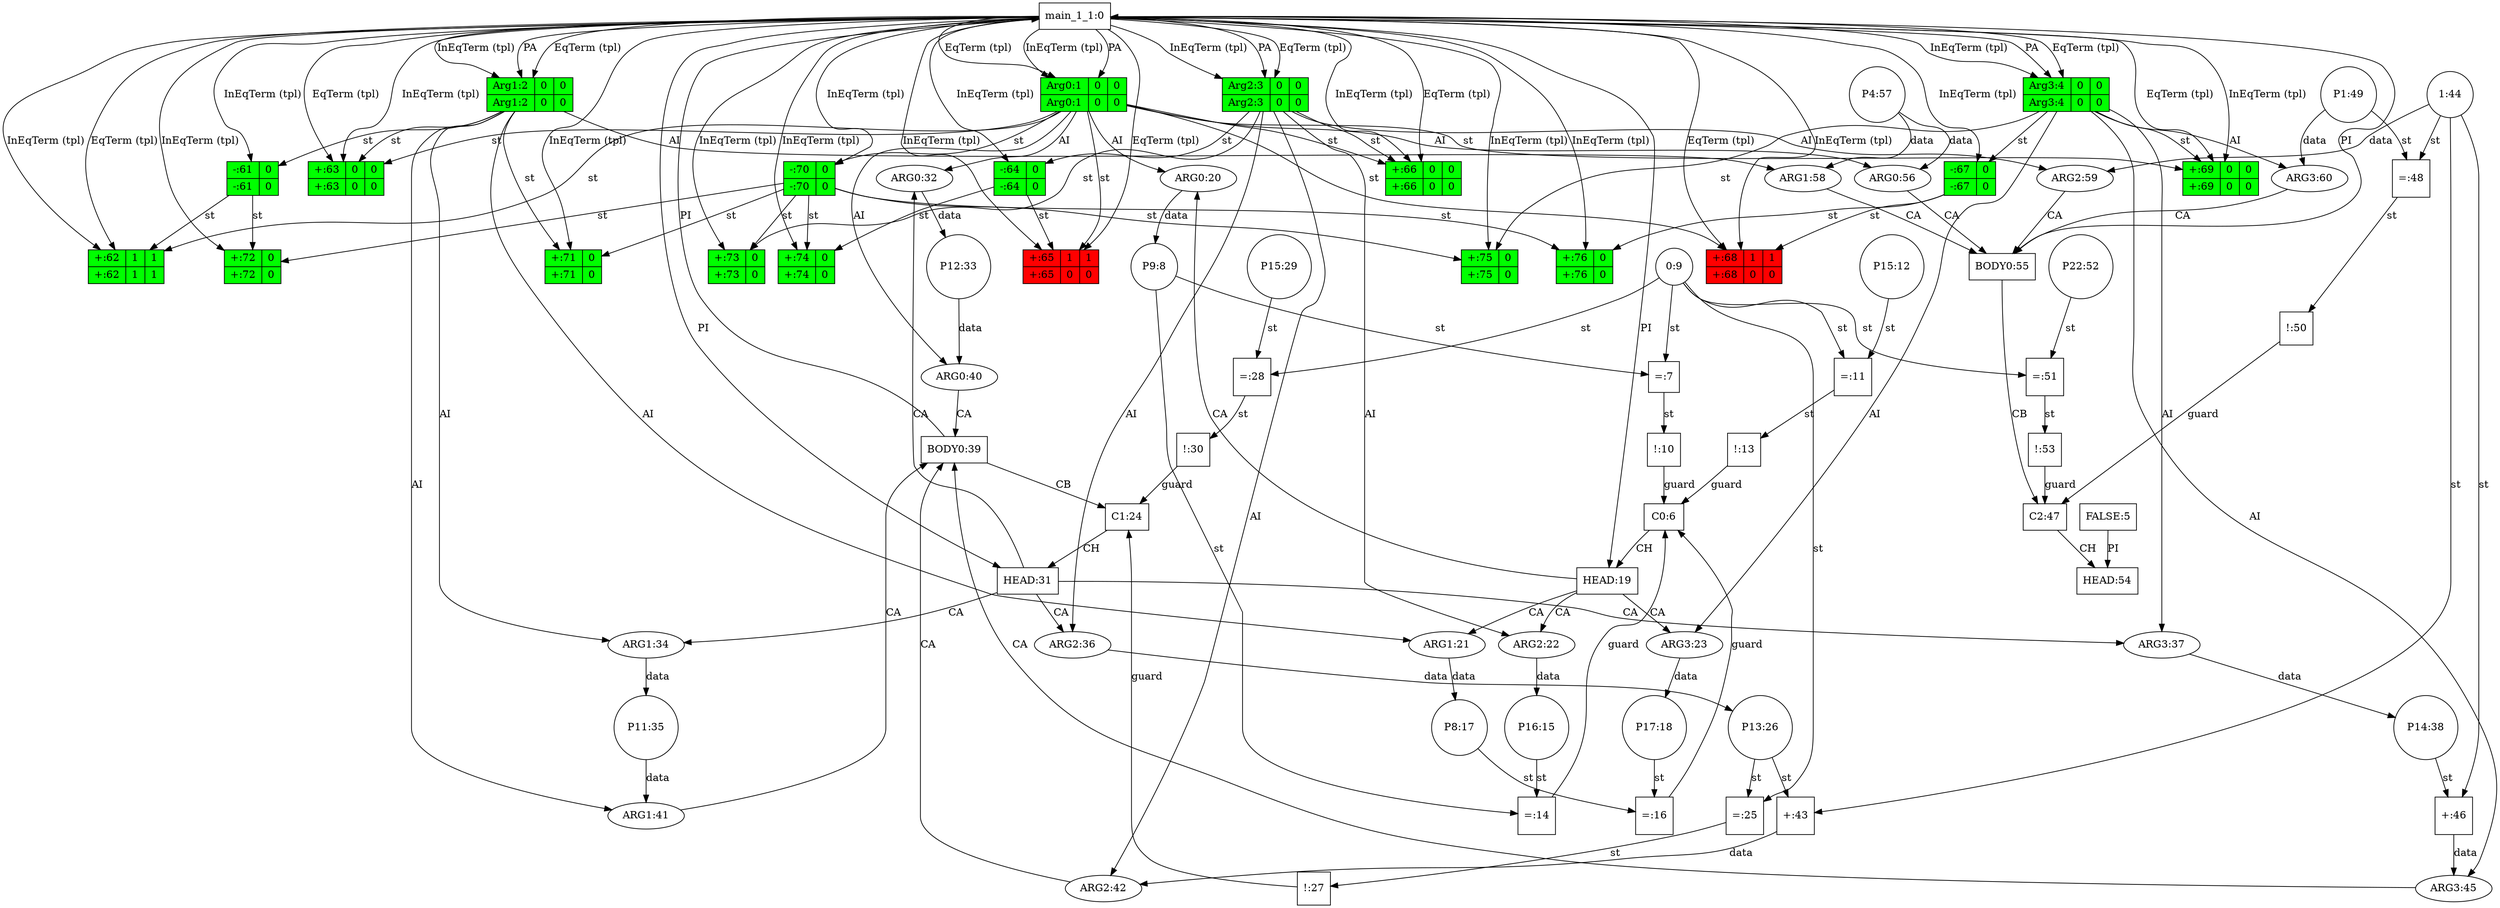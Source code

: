digraph dag { 
"predicate_0" -> "predicateArgument_0" [label="PA"]
"predicate_0" -> "predicateArgument_1" [label="PA"]
"predicate_0" -> "predicateArgument_2" [label="PA"]
"predicate_0" -> "predicateArgument_3" [label="PA"]
"P9_8" -> "=_7" [label="st"]
"0_9" -> "=_7" [label="st"]
"=_7" -> "!_10" [label="st"]
"!_10" -> "clause_0" [label="guard"]
"P15_12" -> "=_11" [label="st"]
"0_9" -> "=_11" [label="st"]
"=_11" -> "!_13" [label="st"]
"!_13" -> "clause_0" [label="guard"]
"P16_15" -> "=_14" [label="st"]
"P9_8" -> "=_14" [label="st"]
"=_14" -> "clause_0" [label="guard"]
"P8_17" -> "=_16" [label="st"]
"P17_18" -> "=_16" [label="st"]
"=_16" -> "clause_0" [label="guard"]
"clause_0" -> "clauseHead_0" [label="CH"]
"predicate_0" -> "clauseHead_0" [label="PI"]
"clauseHead_0" -> "clauseArgument_0" [label="CA"]
"predicateArgument_0" -> "clauseArgument_0" [label="AI"]
"clauseArgument_0" -> "P9_8" [label="data"]
"clauseHead_0" -> "clauseArgument_1" [label="CA"]
"predicateArgument_1" -> "clauseArgument_1" [label="AI"]
"clauseArgument_1" -> "P8_17" [label="data"]
"clauseHead_0" -> "clauseArgument_2" [label="CA"]
"predicateArgument_2" -> "clauseArgument_2" [label="AI"]
"clauseArgument_2" -> "P16_15" [label="data"]
"clauseHead_0" -> "clauseArgument_3" [label="CA"]
"predicateArgument_3" -> "clauseArgument_3" [label="AI"]
"clauseArgument_3" -> "P17_18" [label="data"]
"P13_26" -> "=_25" [label="st"]
"0_9" -> "=_25" [label="st"]
"=_25" -> "!_27" [label="st"]
"!_27" -> "clause_1" [label="guard"]
"P15_29" -> "=_28" [label="st"]
"0_9" -> "=_28" [label="st"]
"=_28" -> "!_30" [label="st"]
"!_30" -> "clause_1" [label="guard"]
"clause_1" -> "clauseHead_1" [label="CH"]
"predicate_0" -> "clauseHead_1" [label="PI"]
"clauseHead_1" -> "clauseArgument_4" [label="CA"]
"predicateArgument_0" -> "clauseArgument_4" [label="AI"]
"clauseArgument_4" -> "P12_33" [label="data"]
"clauseHead_1" -> "clauseArgument_5" [label="CA"]
"predicateArgument_1" -> "clauseArgument_5" [label="AI"]
"clauseArgument_5" -> "P11_35" [label="data"]
"clauseHead_1" -> "clauseArgument_6" [label="CA"]
"predicateArgument_2" -> "clauseArgument_6" [label="AI"]
"clauseArgument_6" -> "P13_26" [label="data"]
"clauseHead_1" -> "clauseArgument_7" [label="CA"]
"predicateArgument_3" -> "clauseArgument_7" [label="AI"]
"clauseArgument_7" -> "P14_38" [label="data"]
"clauseBody_0" -> "clause_1" [label="CB"]
"clauseBody_0" -> "predicate_0" [label="PI"]
"clauseArgument_8" -> "clauseBody_0" [label="CA"]
"predicateArgument_0" -> "clauseArgument_8" [label="AI"]
"P12_33" -> "clauseArgument_8" [label="data"]
"clauseArgument_9" -> "clauseBody_0" [label="CA"]
"predicateArgument_1" -> "clauseArgument_9" [label="AI"]
"P11_35" -> "clauseArgument_9" [label="data"]
"clauseArgument_10" -> "clauseBody_0" [label="CA"]
"predicateArgument_2" -> "clauseArgument_10" [label="AI"]
"P13_26" -> "+_43" [label="st"]
"1_44" -> "+_43" [label="st"]
"+_43" -> "clauseArgument_10" [label="data"]
"clauseArgument_11" -> "clauseBody_0" [label="CA"]
"predicateArgument_3" -> "clauseArgument_11" [label="AI"]
"P14_38" -> "+_46" [label="st"]
"1_44" -> "+_46" [label="st"]
"+_46" -> "clauseArgument_11" [label="data"]
"P1_49" -> "=_48" [label="st"]
"1_44" -> "=_48" [label="st"]
"=_48" -> "!_50" [label="st"]
"!_50" -> "clause_2" [label="guard"]
"P22_52" -> "=_51" [label="st"]
"0_9" -> "=_51" [label="st"]
"=_51" -> "!_53" [label="st"]
"!_53" -> "clause_2" [label="guard"]
"clause_2" -> "clauseHead_2" [label="CH"]
"FALSE" -> "clauseHead_2" [label="PI"]
"clauseBody_1" -> "clause_2" [label="CB"]
"clauseBody_1" -> "predicate_0" [label="PI"]
"clauseArgument_12" -> "clauseBody_1" [label="CA"]
"predicateArgument_0" -> "clauseArgument_12" [label="AI"]
"P4_57" -> "clauseArgument_12" [label="data"]
"clauseArgument_13" -> "clauseBody_1" [label="CA"]
"predicateArgument_1" -> "clauseArgument_13" [label="AI"]
"P4_57" -> "clauseArgument_13" [label="data"]
"clauseArgument_14" -> "clauseBody_1" [label="CA"]
"predicateArgument_2" -> "clauseArgument_14" [label="AI"]
"1_44" -> "clauseArgument_14" [label="data"]
"clauseArgument_15" -> "clauseBody_1" [label="CA"]
"predicateArgument_3" -> "clauseArgument_15" [label="AI"]
"P1_49" -> "clauseArgument_15" [label="data"]
"predicateArgument_1" -> "-_61" [label="st"]
"predicateArgument_0" -> "+_62" [label="st"]
"-_61" -> "+_62" [label="st"]
"predicateArgument_0" -> "+_63" [label="st"]
"predicateArgument_1" -> "+_63" [label="st"]
"predicateArgument_2" -> "-_64" [label="st"]
"predicateArgument_0" -> "+_65" [label="st"]
"-_64" -> "+_65" [label="st"]
"predicateArgument_0" -> "+_66" [label="st"]
"predicateArgument_2" -> "+_66" [label="st"]
"predicateArgument_3" -> "-_67" [label="st"]
"predicateArgument_0" -> "+_68" [label="st"]
"-_67" -> "+_68" [label="st"]
"predicateArgument_0" -> "+_69" [label="st"]
"predicateArgument_3" -> "+_69" [label="st"]
"predicateArgument_0" -> "-_70" [label="st"]
"predicateArgument_1" -> "+_71" [label="st"]
"-_70" -> "+_71" [label="st"]
"-_70" -> "+_72" [label="st"]
"-_61" -> "+_72" [label="st"]
"predicateArgument_2" -> "+_73" [label="st"]
"-_70" -> "+_73" [label="st"]
"-_70" -> "+_74" [label="st"]
"-_64" -> "+_74" [label="st"]
"predicateArgument_3" -> "+_75" [label="st"]
"-_70" -> "+_75" [label="st"]
"-_70" -> "+_76" [label="st"]
"-_67" -> "+_76" [label="st"]
"predicate_0" -> "predicateArgument_0" [label="EqTerm (tpl)"]
"predicate_0" -> "predicateArgument_1" [label="EqTerm (tpl)"]
"predicate_0" -> "predicateArgument_2" [label="EqTerm (tpl)"]
"predicate_0" -> "predicateArgument_3" [label="EqTerm (tpl)"]
"predicate_0" -> "+_62" [label="EqTerm (tpl)"]
"predicate_0" -> "+_63" [label="EqTerm (tpl)"]
"predicate_0" -> "+_65" [label="EqTerm (tpl)"]
"predicate_0" -> "+_66" [label="EqTerm (tpl)"]
"predicate_0" -> "+_68" [label="EqTerm (tpl)"]
"predicate_0" -> "+_69" [label="EqTerm (tpl)"]
"predicate_0" -> "predicateArgument_0" [label="InEqTerm (tpl)"]
"predicate_0" -> "predicateArgument_1" [label="InEqTerm (tpl)"]
"predicate_0" -> "predicateArgument_2" [label="InEqTerm (tpl)"]
"predicate_0" -> "predicateArgument_3" [label="InEqTerm (tpl)"]
"predicate_0" -> "-_70" [label="InEqTerm (tpl)"]
"predicate_0" -> "-_61" [label="InEqTerm (tpl)"]
"predicate_0" -> "-_64" [label="InEqTerm (tpl)"]
"predicate_0" -> "-_67" [label="InEqTerm (tpl)"]
"predicate_0" -> "+_62" [label="InEqTerm (tpl)"]
"predicate_0" -> "+_71" [label="InEqTerm (tpl)"]
"predicate_0" -> "+_63" [label="InEqTerm (tpl)"]
"predicate_0" -> "+_72" [label="InEqTerm (tpl)"]
"predicate_0" -> "+_65" [label="InEqTerm (tpl)"]
"predicate_0" -> "+_73" [label="InEqTerm (tpl)"]
"predicate_0" -> "+_66" [label="InEqTerm (tpl)"]
"predicate_0" -> "+_74" [label="InEqTerm (tpl)"]
"predicate_0" -> "+_68" [label="InEqTerm (tpl)"]
"predicate_0" -> "+_75" [label="InEqTerm (tpl)"]
"predicate_0" -> "+_69" [label="InEqTerm (tpl)"]
"predicate_0" -> "+_76" [label="InEqTerm (tpl)"]
"clauseArgument_0" [label="ARG0:20" nodeName="clauseArgument_0" class=clauseArgument shape="ellipse" color=black fillcolor=white style=filled];
"clauseArgument_10" [label="ARG2:42" nodeName="clauseArgument_10" class=clauseArgument shape="ellipse" color=black fillcolor=white style=filled];
"=_51" [label="=:51" nodeName="=_51" class=operator shape="square" color=black fillcolor=white style=filled];
"predicateArgument_3"[  color=black fillcolor=green style=filled shape=record label="{{Arg3:4|0|0}|{Arg3:4|0|0}}"];
"P1_49" [label="P1:49" nodeName="P1_49" class=symbolicConstant shape="circle" color=black fillcolor=white style=filled];
"clauseArgument_6" [label="ARG2:36" nodeName="clauseArgument_6" class=clauseArgument shape="ellipse" color=black fillcolor=white style=filled];
"+_74"[  color=black fillcolor=green style=filled shape=record label="{{+:74|0}|{+:74|0}}"];
"-_67"[  color=black fillcolor=green style=filled shape=record label="{{-:67|0}|{-:67|0}}"];
"+_63"[  color=black fillcolor=green style=filled shape=record label="{{+:63|0|0}|{+:63|0|0}}"];
"clauseHead_0" [label="HEAD:19" nodeName="clauseHead_0" class=clauseHead shape="box" color=black fillcolor=white style=filled];
"!_30" [label="!:30" nodeName="!_30" class=operator shape="square" color=black fillcolor=white style=filled];
"+_71"[  color=black fillcolor=green style=filled shape=record label="{{+:71|0}|{+:71|0}}"];
"clauseArgument_13" [label="ARG1:58" nodeName="clauseArgument_13" class=clauseArgument shape="ellipse" color=black fillcolor=white style=filled];
"P15_12" [label="P15:12" nodeName="P15_12" class=symbolicConstant shape="circle" color=black fillcolor=white style=filled];
"clauseArgument_3" [label="ARG3:23" nodeName="clauseArgument_3" class=clauseArgument shape="ellipse" color=black fillcolor=white style=filled];
"P4_57" [label="P4:57" nodeName="P4_57" class=symbolicConstant shape="circle" color=black fillcolor=white style=filled];
"clause_2" [label="C2:47" nodeName="clause_2" class=clause shape="box" color=black fillcolor=white style=filled];
"0_9" [label="0:9" nodeName="0_9" class=constant shape="circle" color=black fillcolor=white style=filled];
"-_61"[  color=black fillcolor=green style=filled shape=record label="{{-:61|0}|{-:61|0}}"];
"clauseArgument_5" [label="ARG1:34" nodeName="clauseArgument_5" class=clauseArgument shape="ellipse" color=black fillcolor=white style=filled];
"predicateArgument_0"[  color=black fillcolor=green style=filled shape=record label="{{Arg0:1|0|0}|{Arg0:1|0|0}}"];
"clause_1" [label="C1:24" nodeName="clause_1" class=clause shape="box" color=black fillcolor=white style=filled];
"clauseArgument_1" [label="ARG1:21" nodeName="clauseArgument_1" class=clauseArgument shape="ellipse" color=black fillcolor=white style=filled];
"clauseHead_2" [label="HEAD:54" nodeName="clauseHead_2" class=clauseHead shape="box" color=black fillcolor=white style=filled];
"clauseArgument_9" [label="ARG1:41" nodeName="clauseArgument_9" class=clauseArgument shape="ellipse" color=black fillcolor=white style=filled];
"P14_38" [label="P14:38" nodeName="P14_38" class=symbolicConstant shape="circle" color=black fillcolor=white style=filled];
"P16_15" [label="P16:15" nodeName="P16_15" class=symbolicConstant shape="circle" color=black fillcolor=white style=filled];
"!_13" [label="!:13" nodeName="!_13" class=operator shape="square" color=black fillcolor=white style=filled];
"clauseArgument_12" [label="ARG0:56" nodeName="clauseArgument_12" class=clauseArgument shape="ellipse" color=black fillcolor=white style=filled];
"clause_0" [label="C0:6" nodeName="clause_0" class=clause shape="box" color=black fillcolor=white style=filled];
"=_48" [label="=:48" nodeName="=_48" class=operator shape="square" color=black fillcolor=white style=filled];
"+_72"[  color=black fillcolor=green style=filled shape=record label="{{+:72|0}|{+:72|0}}"];
"+_66"[  color=black fillcolor=green style=filled shape=record label="{{+:66|0|0}|{+:66|0|0}}"];
"=_16" [label="=:16" nodeName="=_16" class=operator shape="square" color=black fillcolor=white style=filled];
"P8_17" [label="P8:17" nodeName="P8_17" class=symbolicConstant shape="circle" color=black fillcolor=white style=filled];
"FALSE" [label="FALSE:5" nodeName="FALSE" class=FALSE shape="box" color=black fillcolor=white style=filled];
"=_7" [label="=:7" nodeName="=_7" class=operator shape="square" color=black fillcolor=white style=filled];
"clauseArgument_4" [label="ARG0:32" nodeName="clauseArgument_4" class=clauseArgument shape="ellipse" color=black fillcolor=white style=filled];
"clauseHead_1" [label="HEAD:31" nodeName="clauseHead_1" class=clauseHead shape="box" color=black fillcolor=white style=filled];
"+_76"[  color=black fillcolor=green style=filled shape=record label="{{+:76|0}|{+:76|0}}"];
"-_64"[  color=black fillcolor=green style=filled shape=record label="{{-:64|0}|{-:64|0}}"];
"+_43" [label="+:43" nodeName="+_43" class=operator shape="square" color=black fillcolor=white style=filled];
"predicate_0" [label="main_1_1:0" nodeName="predicate_0" class=predicateName shape="box" color=black fillcolor=white style=filled];
"predicateArgument_1"[  color=black fillcolor=green style=filled shape=record label="{{Arg1:2|0|0}|{Arg1:2|0|0}}"];
"clauseArgument_11" [label="ARG3:45" nodeName="clauseArgument_11" class=clauseArgument shape="ellipse" color=black fillcolor=white style=filled];
"P22_52" [label="P22:52" nodeName="P22_52" class=symbolicConstant shape="circle" color=black fillcolor=white style=filled];
"+_65"[  color=black fillcolor=red style=filled shape=record label="{{+:65|1|1}|{+:65|0|0}}"];
"clauseArgument_8" [label="ARG0:40" nodeName="clauseArgument_8" class=clauseArgument shape="ellipse" color=black fillcolor=white style=filled];
"clauseBody_0" [label="BODY0:39" nodeName="clauseBody_0" class=clauseBody shape="box" color=black fillcolor=white style=filled];
"clauseArgument_15" [label="ARG3:60" nodeName="clauseArgument_15" class=clauseArgument shape="ellipse" color=black fillcolor=white style=filled];
"+_73"[  color=black fillcolor=green style=filled shape=record label="{{+:73|0}|{+:73|0}}"];
"+_69"[  color=black fillcolor=green style=filled shape=record label="{{+:69|0|0}|{+:69|0|0}}"];
"=_28" [label="=:28" nodeName="=_28" class=operator shape="square" color=black fillcolor=white style=filled];
"+_62"[  color=black fillcolor=green style=filled shape=record label="{{+:62|1|1}|{+:62|1|1}}"];
"P13_26" [label="P13:26" nodeName="P13_26" class=symbolicConstant shape="circle" color=black fillcolor=white style=filled];
"!_10" [label="!:10" nodeName="!_10" class=operator shape="square" color=black fillcolor=white style=filled];
"!_27" [label="!:27" nodeName="!_27" class=operator shape="square" color=black fillcolor=white style=filled];
"P15_29" [label="P15:29" nodeName="P15_29" class=symbolicConstant shape="circle" color=black fillcolor=white style=filled];
"+_68"[  color=black fillcolor=red style=filled shape=record label="{{+:68|1|1}|{+:68|0|0}}"];
"-_70"[  color=black fillcolor=green style=filled shape=record label="{{-:70|0}|{-:70|0}}"];
"P11_35" [label="P11:35" nodeName="P11_35" class=symbolicConstant shape="circle" color=black fillcolor=white style=filled];
"P17_18" [label="P17:18" nodeName="P17_18" class=symbolicConstant shape="circle" color=black fillcolor=white style=filled];
"=_25" [label="=:25" nodeName="=_25" class=operator shape="square" color=black fillcolor=white style=filled];
"!_50" [label="!:50" nodeName="!_50" class=operator shape="square" color=black fillcolor=white style=filled];
"+_75"[  color=black fillcolor=green style=filled shape=record label="{{+:75|0}|{+:75|0}}"];
"predicateArgument_2"[  color=black fillcolor=green style=filled shape=record label="{{Arg2:3|0|0}|{Arg2:3|0|0}}"];
"P9_8" [label="P9:8" nodeName="P9_8" class=symbolicConstant shape="circle" color=black fillcolor=white style=filled];
"clauseArgument_2" [label="ARG2:22" nodeName="clauseArgument_2" class=clauseArgument shape="ellipse" color=black fillcolor=white style=filled];
"!_53" [label="!:53" nodeName="!_53" class=operator shape="square" color=black fillcolor=white style=filled];
"clauseArgument_14" [label="ARG2:59" nodeName="clauseArgument_14" class=clauseArgument shape="ellipse" color=black fillcolor=white style=filled];
"clauseArgument_7" [label="ARG3:37" nodeName="clauseArgument_7" class=clauseArgument shape="ellipse" color=black fillcolor=white style=filled];
"P12_33" [label="P12:33" nodeName="P12_33" class=symbolicConstant shape="circle" color=black fillcolor=white style=filled];
"+_46" [label="+:46" nodeName="+_46" class=operator shape="square" color=black fillcolor=white style=filled];
"1_44" [label="1:44" nodeName="1_44" class=constant shape="circle" color=black fillcolor=white style=filled];
"=_11" [label="=:11" nodeName="=_11" class=operator shape="square" color=black fillcolor=white style=filled];
"=_14" [label="=:14" nodeName="=_14" class=operator shape="square" color=black fillcolor=white style=filled];
"clauseBody_1" [label="BODY0:55" nodeName="clauseBody_1" class=clauseBody shape="box" color=black fillcolor=white style=filled];
}
